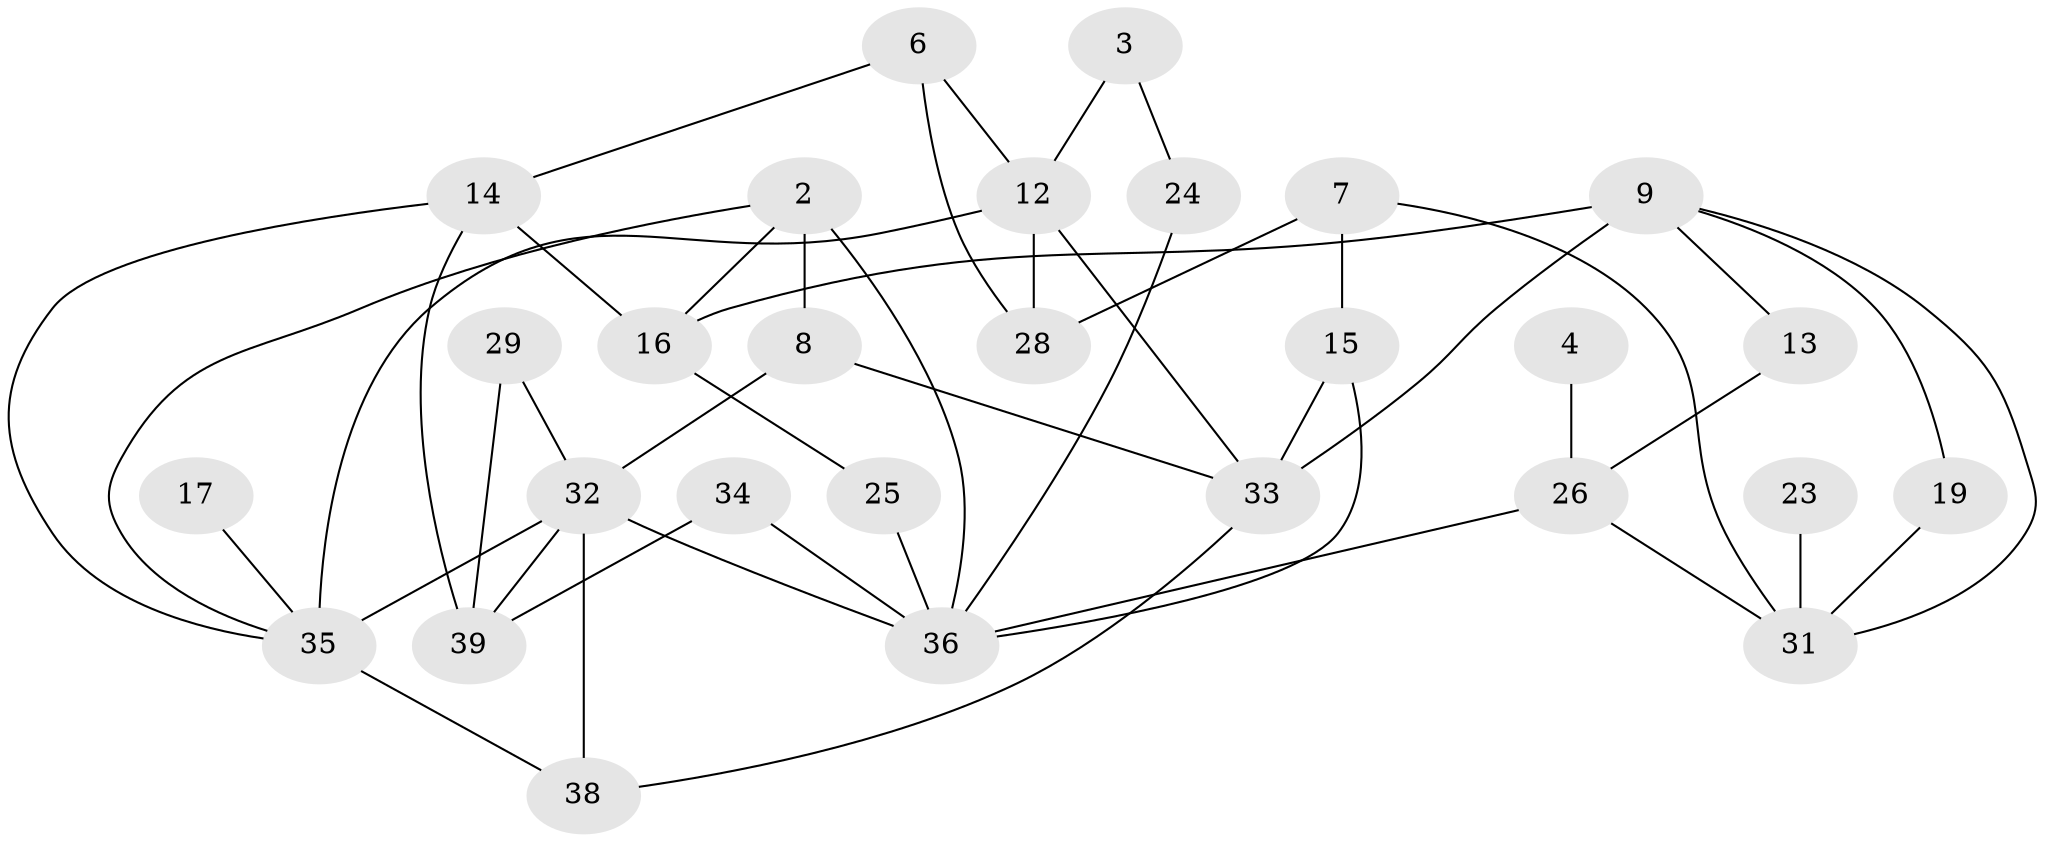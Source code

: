 // original degree distribution, {2: 0.24675324675324675, 4: 0.09090909090909091, 1: 0.15584415584415584, 3: 0.2987012987012987, 0: 0.12987012987012986, 5: 0.06493506493506493, 6: 0.012987012987012988}
// Generated by graph-tools (version 1.1) at 2025/25/03/09/25 03:25:15]
// undirected, 28 vertices, 47 edges
graph export_dot {
graph [start="1"]
  node [color=gray90,style=filled];
  2;
  3;
  4;
  6;
  7;
  8;
  9;
  12;
  13;
  14;
  15;
  16;
  17;
  19;
  23;
  24;
  25;
  26;
  28;
  29;
  31;
  32;
  33;
  34;
  35;
  36;
  38;
  39;
  2 -- 8 [weight=1.0];
  2 -- 16 [weight=1.0];
  2 -- 35 [weight=1.0];
  2 -- 36 [weight=1.0];
  3 -- 12 [weight=1.0];
  3 -- 24 [weight=1.0];
  4 -- 26 [weight=1.0];
  6 -- 12 [weight=1.0];
  6 -- 14 [weight=1.0];
  6 -- 28 [weight=1.0];
  7 -- 15 [weight=1.0];
  7 -- 28 [weight=1.0];
  7 -- 31 [weight=1.0];
  8 -- 32 [weight=1.0];
  8 -- 33 [weight=1.0];
  9 -- 13 [weight=1.0];
  9 -- 16 [weight=1.0];
  9 -- 19 [weight=1.0];
  9 -- 31 [weight=1.0];
  9 -- 33 [weight=2.0];
  12 -- 28 [weight=1.0];
  12 -- 33 [weight=1.0];
  12 -- 35 [weight=1.0];
  13 -- 26 [weight=1.0];
  14 -- 16 [weight=1.0];
  14 -- 35 [weight=1.0];
  14 -- 39 [weight=1.0];
  15 -- 33 [weight=1.0];
  15 -- 36 [weight=1.0];
  16 -- 25 [weight=1.0];
  17 -- 35 [weight=1.0];
  19 -- 31 [weight=1.0];
  23 -- 31 [weight=1.0];
  24 -- 36 [weight=1.0];
  25 -- 36 [weight=1.0];
  26 -- 31 [weight=1.0];
  26 -- 36 [weight=1.0];
  29 -- 32 [weight=1.0];
  29 -- 39 [weight=1.0];
  32 -- 35 [weight=1.0];
  32 -- 36 [weight=2.0];
  32 -- 38 [weight=2.0];
  32 -- 39 [weight=1.0];
  33 -- 38 [weight=1.0];
  34 -- 36 [weight=1.0];
  34 -- 39 [weight=1.0];
  35 -- 38 [weight=2.0];
}
